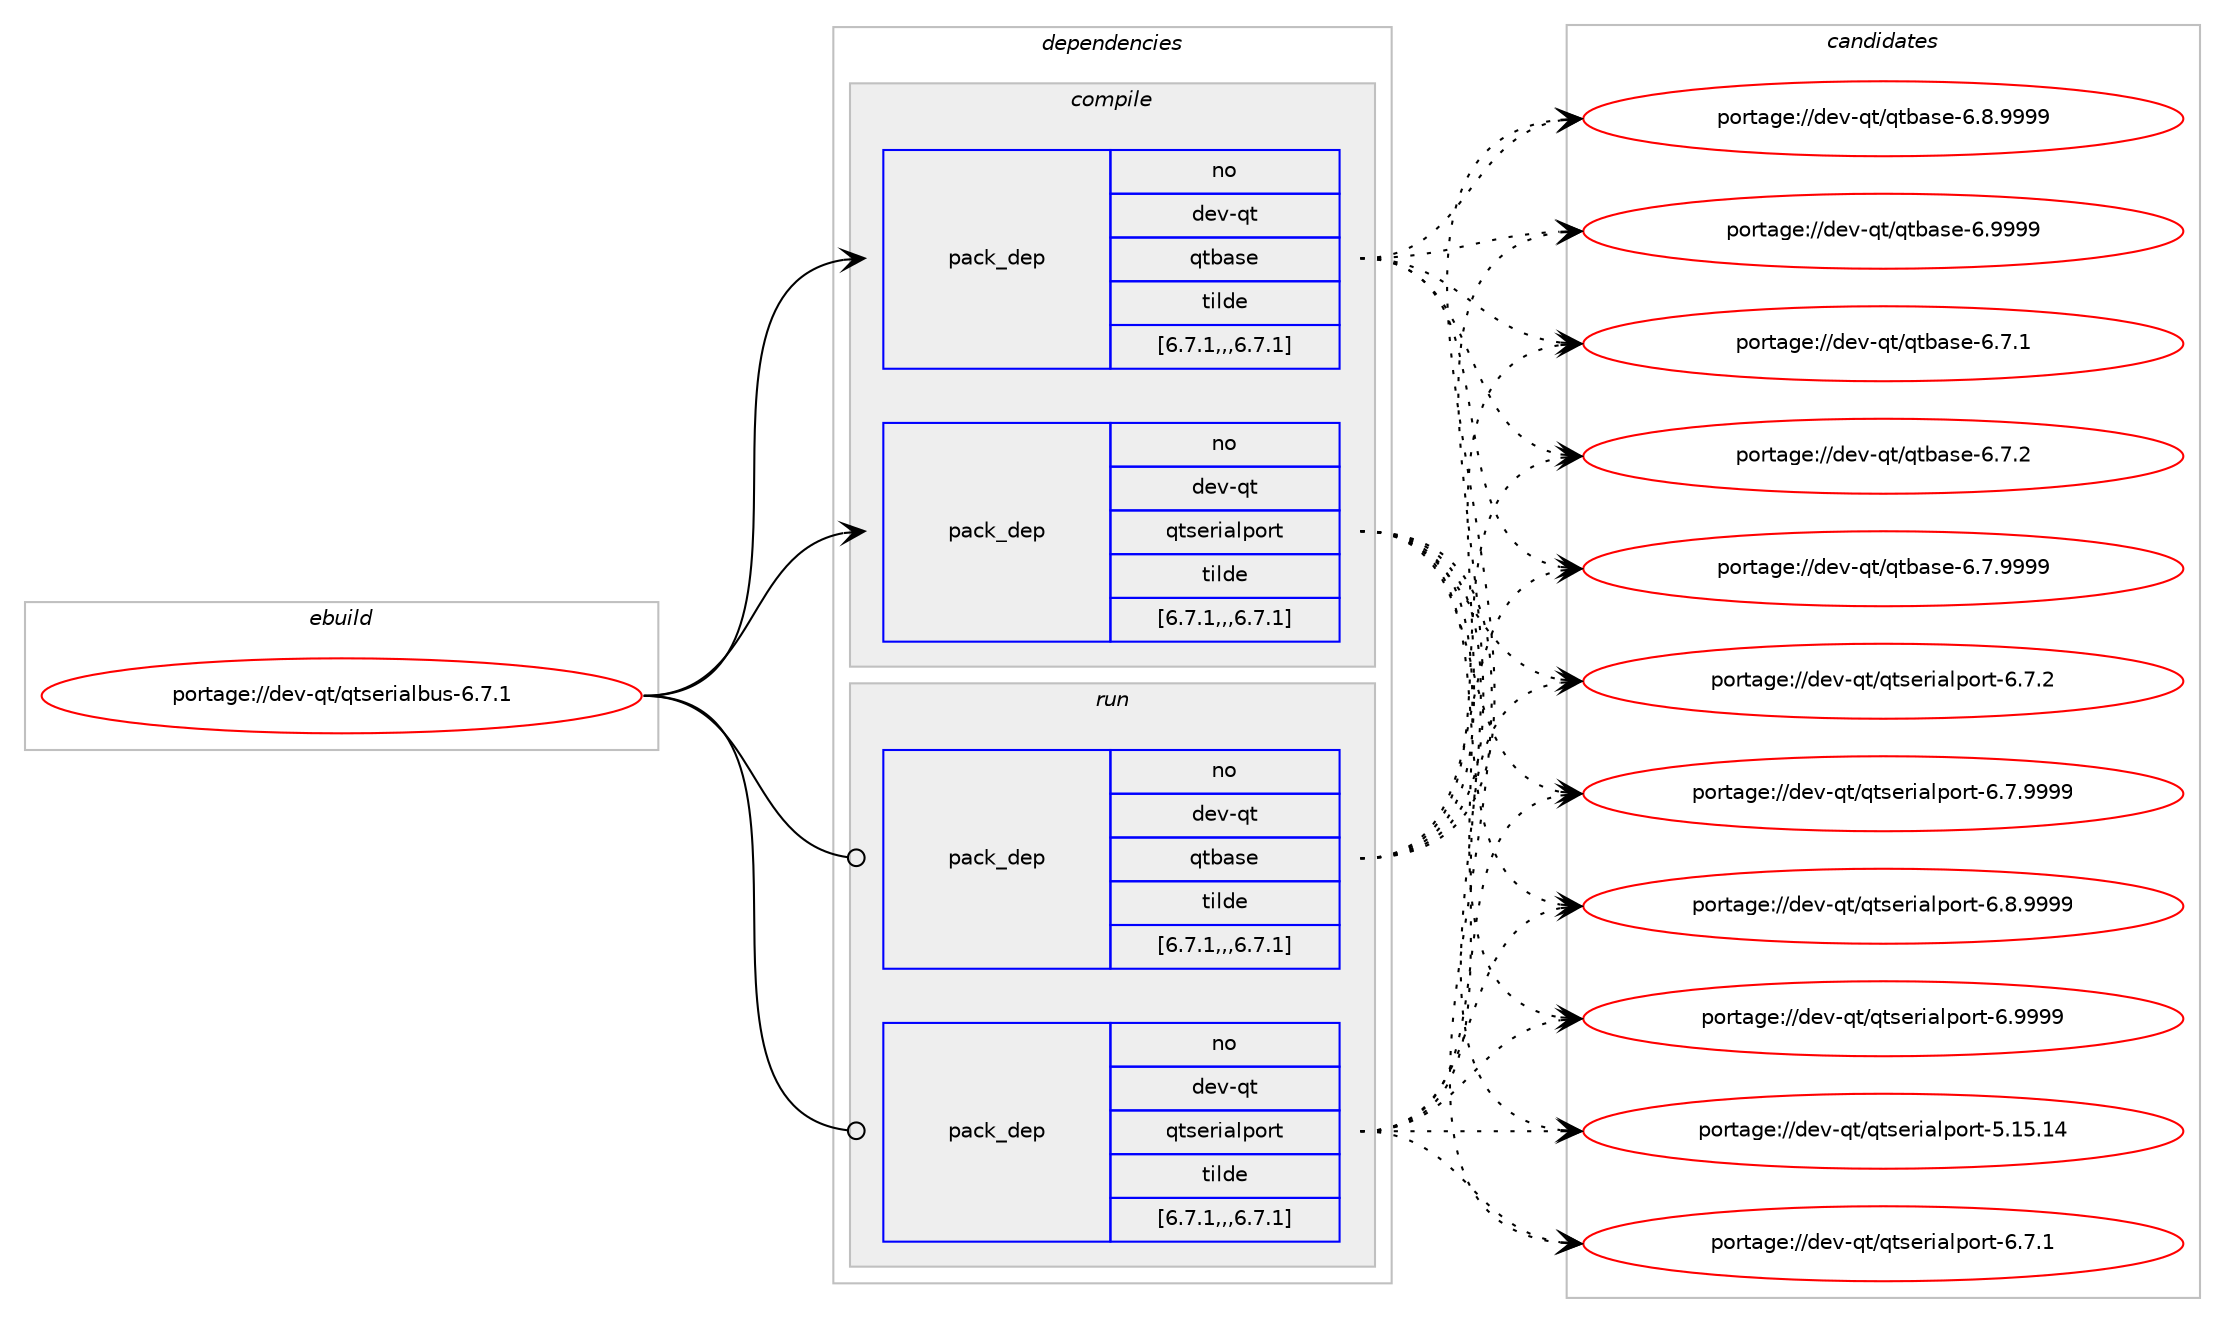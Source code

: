 digraph prolog {

# *************
# Graph options
# *************

newrank=true;
concentrate=true;
compound=true;
graph [rankdir=LR,fontname=Helvetica,fontsize=10,ranksep=1.5];#, ranksep=2.5, nodesep=0.2];
edge  [arrowhead=vee];
node  [fontname=Helvetica,fontsize=10];

# **********
# The ebuild
# **********

subgraph cluster_leftcol {
color=gray;
label=<<i>ebuild</i>>;
id [label="portage://dev-qt/qtserialbus-6.7.1", color=red, width=4, href="../dev-qt/qtserialbus-6.7.1.svg"];
}

# ****************
# The dependencies
# ****************

subgraph cluster_midcol {
color=gray;
label=<<i>dependencies</i>>;
subgraph cluster_compile {
fillcolor="#eeeeee";
style=filled;
label=<<i>compile</i>>;
subgraph pack124295 {
dependency166586 [label=<<TABLE BORDER="0" CELLBORDER="1" CELLSPACING="0" CELLPADDING="4" WIDTH="220"><TR><TD ROWSPAN="6" CELLPADDING="30">pack_dep</TD></TR><TR><TD WIDTH="110">no</TD></TR><TR><TD>dev-qt</TD></TR><TR><TD>qtbase</TD></TR><TR><TD>tilde</TD></TR><TR><TD>[6.7.1,,,6.7.1]</TD></TR></TABLE>>, shape=none, color=blue];
}
id:e -> dependency166586:w [weight=20,style="solid",arrowhead="vee"];
subgraph pack124296 {
dependency166587 [label=<<TABLE BORDER="0" CELLBORDER="1" CELLSPACING="0" CELLPADDING="4" WIDTH="220"><TR><TD ROWSPAN="6" CELLPADDING="30">pack_dep</TD></TR><TR><TD WIDTH="110">no</TD></TR><TR><TD>dev-qt</TD></TR><TR><TD>qtserialport</TD></TR><TR><TD>tilde</TD></TR><TR><TD>[6.7.1,,,6.7.1]</TD></TR></TABLE>>, shape=none, color=blue];
}
id:e -> dependency166587:w [weight=20,style="solid",arrowhead="vee"];
}
subgraph cluster_compileandrun {
fillcolor="#eeeeee";
style=filled;
label=<<i>compile and run</i>>;
}
subgraph cluster_run {
fillcolor="#eeeeee";
style=filled;
label=<<i>run</i>>;
subgraph pack124297 {
dependency166588 [label=<<TABLE BORDER="0" CELLBORDER="1" CELLSPACING="0" CELLPADDING="4" WIDTH="220"><TR><TD ROWSPAN="6" CELLPADDING="30">pack_dep</TD></TR><TR><TD WIDTH="110">no</TD></TR><TR><TD>dev-qt</TD></TR><TR><TD>qtbase</TD></TR><TR><TD>tilde</TD></TR><TR><TD>[6.7.1,,,6.7.1]</TD></TR></TABLE>>, shape=none, color=blue];
}
id:e -> dependency166588:w [weight=20,style="solid",arrowhead="odot"];
subgraph pack124298 {
dependency166589 [label=<<TABLE BORDER="0" CELLBORDER="1" CELLSPACING="0" CELLPADDING="4" WIDTH="220"><TR><TD ROWSPAN="6" CELLPADDING="30">pack_dep</TD></TR><TR><TD WIDTH="110">no</TD></TR><TR><TD>dev-qt</TD></TR><TR><TD>qtserialport</TD></TR><TR><TD>tilde</TD></TR><TR><TD>[6.7.1,,,6.7.1]</TD></TR></TABLE>>, shape=none, color=blue];
}
id:e -> dependency166589:w [weight=20,style="solid",arrowhead="odot"];
}
}

# **************
# The candidates
# **************

subgraph cluster_choices {
rank=same;
color=gray;
label=<<i>candidates</i>>;

subgraph choice124295 {
color=black;
nodesep=1;
choice10010111845113116471131169897115101455446554649 [label="portage://dev-qt/qtbase-6.7.1", color=red, width=4,href="../dev-qt/qtbase-6.7.1.svg"];
choice10010111845113116471131169897115101455446554650 [label="portage://dev-qt/qtbase-6.7.2", color=red, width=4,href="../dev-qt/qtbase-6.7.2.svg"];
choice10010111845113116471131169897115101455446554657575757 [label="portage://dev-qt/qtbase-6.7.9999", color=red, width=4,href="../dev-qt/qtbase-6.7.9999.svg"];
choice10010111845113116471131169897115101455446564657575757 [label="portage://dev-qt/qtbase-6.8.9999", color=red, width=4,href="../dev-qt/qtbase-6.8.9999.svg"];
choice1001011184511311647113116989711510145544657575757 [label="portage://dev-qt/qtbase-6.9999", color=red, width=4,href="../dev-qt/qtbase-6.9999.svg"];
dependency166586:e -> choice10010111845113116471131169897115101455446554649:w [style=dotted,weight="100"];
dependency166586:e -> choice10010111845113116471131169897115101455446554650:w [style=dotted,weight="100"];
dependency166586:e -> choice10010111845113116471131169897115101455446554657575757:w [style=dotted,weight="100"];
dependency166586:e -> choice10010111845113116471131169897115101455446564657575757:w [style=dotted,weight="100"];
dependency166586:e -> choice1001011184511311647113116989711510145544657575757:w [style=dotted,weight="100"];
}
subgraph choice124296 {
color=black;
nodesep=1;
choice1001011184511311647113116115101114105971081121111141164553464953464952 [label="portage://dev-qt/qtserialport-5.15.14", color=red, width=4,href="../dev-qt/qtserialport-5.15.14.svg"];
choice100101118451131164711311611510111410597108112111114116455446554649 [label="portage://dev-qt/qtserialport-6.7.1", color=red, width=4,href="../dev-qt/qtserialport-6.7.1.svg"];
choice100101118451131164711311611510111410597108112111114116455446554650 [label="portage://dev-qt/qtserialport-6.7.2", color=red, width=4,href="../dev-qt/qtserialport-6.7.2.svg"];
choice100101118451131164711311611510111410597108112111114116455446554657575757 [label="portage://dev-qt/qtserialport-6.7.9999", color=red, width=4,href="../dev-qt/qtserialport-6.7.9999.svg"];
choice100101118451131164711311611510111410597108112111114116455446564657575757 [label="portage://dev-qt/qtserialport-6.8.9999", color=red, width=4,href="../dev-qt/qtserialport-6.8.9999.svg"];
choice10010111845113116471131161151011141059710811211111411645544657575757 [label="portage://dev-qt/qtserialport-6.9999", color=red, width=4,href="../dev-qt/qtserialport-6.9999.svg"];
dependency166587:e -> choice1001011184511311647113116115101114105971081121111141164553464953464952:w [style=dotted,weight="100"];
dependency166587:e -> choice100101118451131164711311611510111410597108112111114116455446554649:w [style=dotted,weight="100"];
dependency166587:e -> choice100101118451131164711311611510111410597108112111114116455446554650:w [style=dotted,weight="100"];
dependency166587:e -> choice100101118451131164711311611510111410597108112111114116455446554657575757:w [style=dotted,weight="100"];
dependency166587:e -> choice100101118451131164711311611510111410597108112111114116455446564657575757:w [style=dotted,weight="100"];
dependency166587:e -> choice10010111845113116471131161151011141059710811211111411645544657575757:w [style=dotted,weight="100"];
}
subgraph choice124297 {
color=black;
nodesep=1;
choice10010111845113116471131169897115101455446554649 [label="portage://dev-qt/qtbase-6.7.1", color=red, width=4,href="../dev-qt/qtbase-6.7.1.svg"];
choice10010111845113116471131169897115101455446554650 [label="portage://dev-qt/qtbase-6.7.2", color=red, width=4,href="../dev-qt/qtbase-6.7.2.svg"];
choice10010111845113116471131169897115101455446554657575757 [label="portage://dev-qt/qtbase-6.7.9999", color=red, width=4,href="../dev-qt/qtbase-6.7.9999.svg"];
choice10010111845113116471131169897115101455446564657575757 [label="portage://dev-qt/qtbase-6.8.9999", color=red, width=4,href="../dev-qt/qtbase-6.8.9999.svg"];
choice1001011184511311647113116989711510145544657575757 [label="portage://dev-qt/qtbase-6.9999", color=red, width=4,href="../dev-qt/qtbase-6.9999.svg"];
dependency166588:e -> choice10010111845113116471131169897115101455446554649:w [style=dotted,weight="100"];
dependency166588:e -> choice10010111845113116471131169897115101455446554650:w [style=dotted,weight="100"];
dependency166588:e -> choice10010111845113116471131169897115101455446554657575757:w [style=dotted,weight="100"];
dependency166588:e -> choice10010111845113116471131169897115101455446564657575757:w [style=dotted,weight="100"];
dependency166588:e -> choice1001011184511311647113116989711510145544657575757:w [style=dotted,weight="100"];
}
subgraph choice124298 {
color=black;
nodesep=1;
choice1001011184511311647113116115101114105971081121111141164553464953464952 [label="portage://dev-qt/qtserialport-5.15.14", color=red, width=4,href="../dev-qt/qtserialport-5.15.14.svg"];
choice100101118451131164711311611510111410597108112111114116455446554649 [label="portage://dev-qt/qtserialport-6.7.1", color=red, width=4,href="../dev-qt/qtserialport-6.7.1.svg"];
choice100101118451131164711311611510111410597108112111114116455446554650 [label="portage://dev-qt/qtserialport-6.7.2", color=red, width=4,href="../dev-qt/qtserialport-6.7.2.svg"];
choice100101118451131164711311611510111410597108112111114116455446554657575757 [label="portage://dev-qt/qtserialport-6.7.9999", color=red, width=4,href="../dev-qt/qtserialport-6.7.9999.svg"];
choice100101118451131164711311611510111410597108112111114116455446564657575757 [label="portage://dev-qt/qtserialport-6.8.9999", color=red, width=4,href="../dev-qt/qtserialport-6.8.9999.svg"];
choice10010111845113116471131161151011141059710811211111411645544657575757 [label="portage://dev-qt/qtserialport-6.9999", color=red, width=4,href="../dev-qt/qtserialport-6.9999.svg"];
dependency166589:e -> choice1001011184511311647113116115101114105971081121111141164553464953464952:w [style=dotted,weight="100"];
dependency166589:e -> choice100101118451131164711311611510111410597108112111114116455446554649:w [style=dotted,weight="100"];
dependency166589:e -> choice100101118451131164711311611510111410597108112111114116455446554650:w [style=dotted,weight="100"];
dependency166589:e -> choice100101118451131164711311611510111410597108112111114116455446554657575757:w [style=dotted,weight="100"];
dependency166589:e -> choice100101118451131164711311611510111410597108112111114116455446564657575757:w [style=dotted,weight="100"];
dependency166589:e -> choice10010111845113116471131161151011141059710811211111411645544657575757:w [style=dotted,weight="100"];
}
}

}

